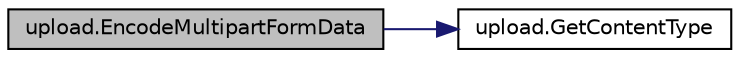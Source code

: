 digraph "upload.EncodeMultipartFormData"
{
  edge [fontname="Helvetica",fontsize="10",labelfontname="Helvetica",labelfontsize="10"];
  node [fontname="Helvetica",fontsize="10",shape=record];
  rankdir="LR";
  Node0 [label="upload.EncodeMultipartFormData",height=0.2,width=0.4,color="black", fillcolor="grey75", style="filled", fontcolor="black"];
  Node0 -> Node1 [color="midnightblue",fontsize="10",style="solid",fontname="Helvetica"];
  Node1 [label="upload.GetContentType",height=0.2,width=0.4,color="black", fillcolor="white", style="filled",URL="$d3/d3e/namespaceupload.html#a753a004706d964335ad218628e07b063"];
}
